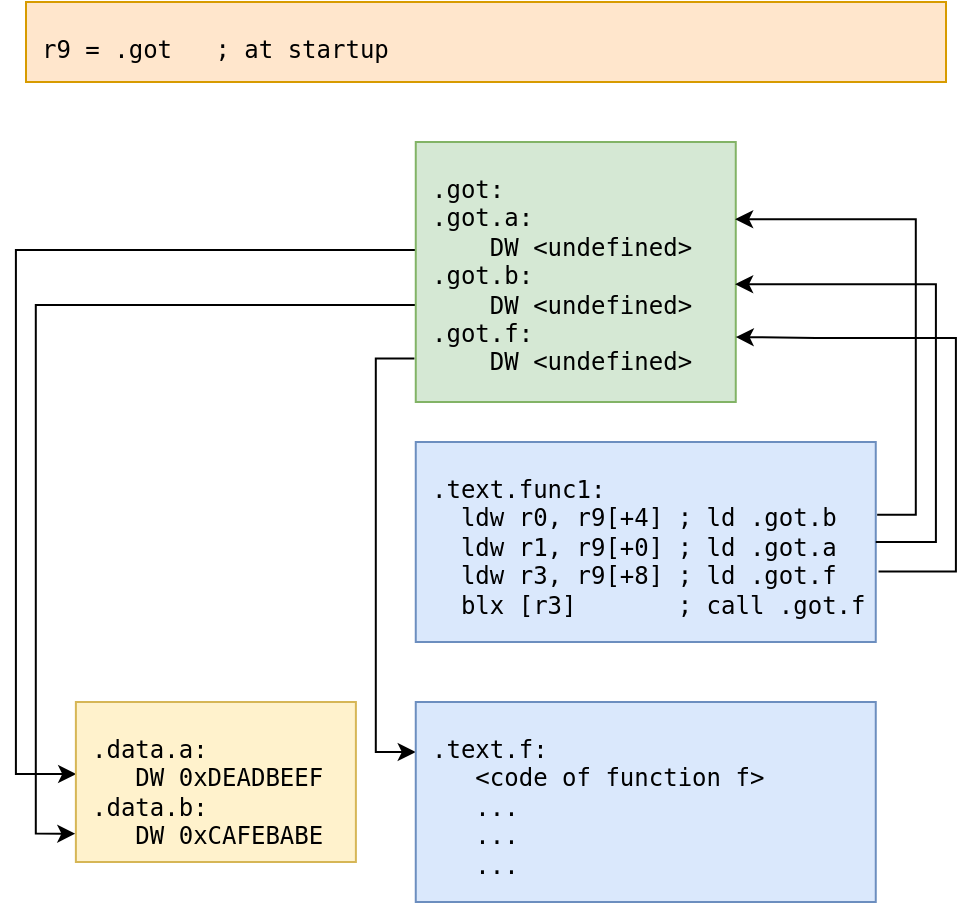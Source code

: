 <mxfile version="13.4.5" type="device"><diagram id="KEnGOzojf3WPNE4NSg5n" name="Page-1"><mxGraphModel dx="955" dy="636" grid="1" gridSize="10" guides="1" tooltips="1" connect="1" arrows="1" fold="1" page="1" pageScale="1" pageWidth="500" pageHeight="500" math="0" shadow="0"><root><mxCell id="0"/><mxCell id="1" parent="0"/><mxCell id="WYueVFujN43yUjFVX5t3-4" style="edgeStyle=orthogonalEdgeStyle;rounded=0;orthogonalLoop=1;jettySize=auto;html=1;exitX=-0.004;exitY=0.833;exitDx=0;exitDy=0;entryX=0;entryY=0.25;entryDx=0;entryDy=0;exitPerimeter=0;" edge="1" parent="1" source="WYueVFujN43yUjFVX5t3-1" target="WYueVFujN43yUjFVX5t3-3"><mxGeometry relative="1" as="geometry"/></mxCell><mxCell id="WYueVFujN43yUjFVX5t3-15" style="edgeStyle=orthogonalEdgeStyle;rounded=0;orthogonalLoop=1;jettySize=auto;html=1;exitX=-0.002;exitY=0.627;exitDx=0;exitDy=0;entryX=-0.002;entryY=0.823;entryDx=0;entryDy=0;entryPerimeter=0;exitPerimeter=0;" edge="1" parent="1" source="WYueVFujN43yUjFVX5t3-1" target="WYueVFujN43yUjFVX5t3-14"><mxGeometry relative="1" as="geometry"/></mxCell><mxCell id="WYueVFujN43yUjFVX5t3-16" style="edgeStyle=orthogonalEdgeStyle;rounded=0;orthogonalLoop=1;jettySize=auto;html=1;exitX=-0.002;exitY=0.415;exitDx=0;exitDy=0;entryX=0.001;entryY=0.454;entryDx=0;entryDy=0;entryPerimeter=0;exitPerimeter=0;" edge="1" parent="1" source="WYueVFujN43yUjFVX5t3-1" target="WYueVFujN43yUjFVX5t3-14"><mxGeometry relative="1" as="geometry"><Array as="points"><mxPoint x="14.94" y="144"/><mxPoint x="14.94" y="406"/><mxPoint x="44.94" y="406"/></Array></mxGeometry></mxCell><mxCell id="WYueVFujN43yUjFVX5t3-1" value="&lt;pre&gt;.got:&lt;br&gt;.got.a:&lt;br&gt;&amp;nbsp; &amp;nbsp; DW &amp;lt;undefined&amp;gt;&lt;br&gt;.got.b:&lt;br&gt;&amp;nbsp; &amp;nbsp; DW &amp;lt;undefined&amp;gt;&lt;br&gt;.got.f:&lt;br&gt;&amp;nbsp; &amp;nbsp; DW &amp;lt;undefined&amp;gt;&lt;/pre&gt;" style="rounded=0;whiteSpace=wrap;html=1;align=left;verticalAlign=top;spacing=0;spacingLeft=8;spacingTop=0;fillColor=#d5e8d4;strokeColor=#82b366;" vertex="1" parent="1"><mxGeometry x="214.88" y="90" width="160" height="130" as="geometry"/></mxCell><mxCell id="WYueVFujN43yUjFVX5t3-13" style="edgeStyle=orthogonalEdgeStyle;rounded=0;orthogonalLoop=1;jettySize=auto;html=1;exitX=1.006;exitY=0.648;exitDx=0;exitDy=0;entryX=1;entryY=0.75;entryDx=0;entryDy=0;exitPerimeter=0;" edge="1" parent="1" source="WYueVFujN43yUjFVX5t3-2" target="WYueVFujN43yUjFVX5t3-1"><mxGeometry relative="1" as="geometry"><Array as="points"><mxPoint x="484.94" y="305"/><mxPoint x="484.94" y="188"/><mxPoint x="414.94" y="188"/></Array></mxGeometry></mxCell><mxCell id="WYueVFujN43yUjFVX5t3-2" value="&lt;pre&gt;.text.func1:&lt;br&gt;  ldw r0, r9[+4] ; ld .got.b&lt;br/&gt;  ldw r1, r9[+0] ; ld .got.a&lt;br/&gt;  ldw r3, r9[+8] ; ld .got.f&lt;br/&gt;  blx [r3]       ; call .got.f&lt;/pre&gt;" style="rounded=0;whiteSpace=wrap;html=1;align=left;verticalAlign=top;spacing=0;spacingLeft=8;spacingTop=0;fillColor=#dae8fc;strokeColor=#6c8ebf;" vertex="1" parent="1"><mxGeometry x="214.88" y="240" width="230" height="100" as="geometry"/></mxCell><mxCell id="WYueVFujN43yUjFVX5t3-3" value="&lt;pre&gt;.text.f:&lt;br/&gt;   &amp;lt;code of function f&amp;gt;&lt;br/&gt;   ...&lt;br/&gt;   ...&lt;br/&gt;   ...&lt;br/&gt;&lt;/pre&gt;" style="rounded=0;whiteSpace=wrap;html=1;align=left;verticalAlign=top;spacing=0;spacingLeft=8;spacingTop=0;fillColor=#dae8fc;strokeColor=#6c8ebf;" vertex="1" parent="1"><mxGeometry x="214.88" y="370" width="230" height="100" as="geometry"/></mxCell><mxCell id="WYueVFujN43yUjFVX5t3-6" value="&lt;pre&gt;r9 = .got   ; at startup&lt;/pre&gt;" style="rounded=0;whiteSpace=wrap;html=1;align=left;verticalAlign=top;spacing=0;spacingLeft=8;spacingTop=0;fillColor=#ffe6cc;strokeColor=#d79b00;" vertex="1" parent="1"><mxGeometry x="20" y="20" width="460" height="40" as="geometry"/></mxCell><mxCell id="WYueVFujN43yUjFVX5t3-9" style="edgeStyle=orthogonalEdgeStyle;rounded=0;orthogonalLoop=1;jettySize=auto;html=1;exitX=1.003;exitY=0.364;exitDx=0;exitDy=0;entryX=0.998;entryY=0.297;entryDx=0;entryDy=0;entryPerimeter=0;exitPerimeter=0;" edge="1" parent="1" source="WYueVFujN43yUjFVX5t3-2" target="WYueVFujN43yUjFVX5t3-1"><mxGeometry relative="1" as="geometry"/></mxCell><mxCell id="WYueVFujN43yUjFVX5t3-11" style="edgeStyle=orthogonalEdgeStyle;rounded=0;orthogonalLoop=1;jettySize=auto;html=1;exitX=1;exitY=0.5;exitDx=0;exitDy=0;entryX=0.998;entryY=0.547;entryDx=0;entryDy=0;entryPerimeter=0;" edge="1" parent="1" source="WYueVFujN43yUjFVX5t3-2" target="WYueVFujN43yUjFVX5t3-1"><mxGeometry relative="1" as="geometry"><Array as="points"><mxPoint x="474.94" y="290"/><mxPoint x="474.94" y="161"/></Array></mxGeometry></mxCell><mxCell id="WYueVFujN43yUjFVX5t3-14" value="&lt;pre&gt;.data.a:&lt;br/&gt;   DW 0xDEADBEEF&lt;br/&gt;.data.b:&lt;br/&gt;   DW 0xCAFEBABE&lt;/pre&gt;" style="rounded=0;whiteSpace=wrap;html=1;align=left;verticalAlign=top;spacing=0;spacingLeft=8;spacingTop=0;fillColor=#fff2cc;strokeColor=#d6b656;" vertex="1" parent="1"><mxGeometry x="44.94" y="370" width="140" height="80" as="geometry"/></mxCell></root></mxGraphModel></diagram></mxfile>